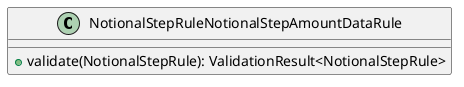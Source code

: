 @startuml

    class NotionalStepRuleNotionalStepAmountDataRule [[NotionalStepRuleNotionalStepAmountDataRule.html]] {
        +validate(NotionalStepRule): ValidationResult<NotionalStepRule>
    }

@enduml
